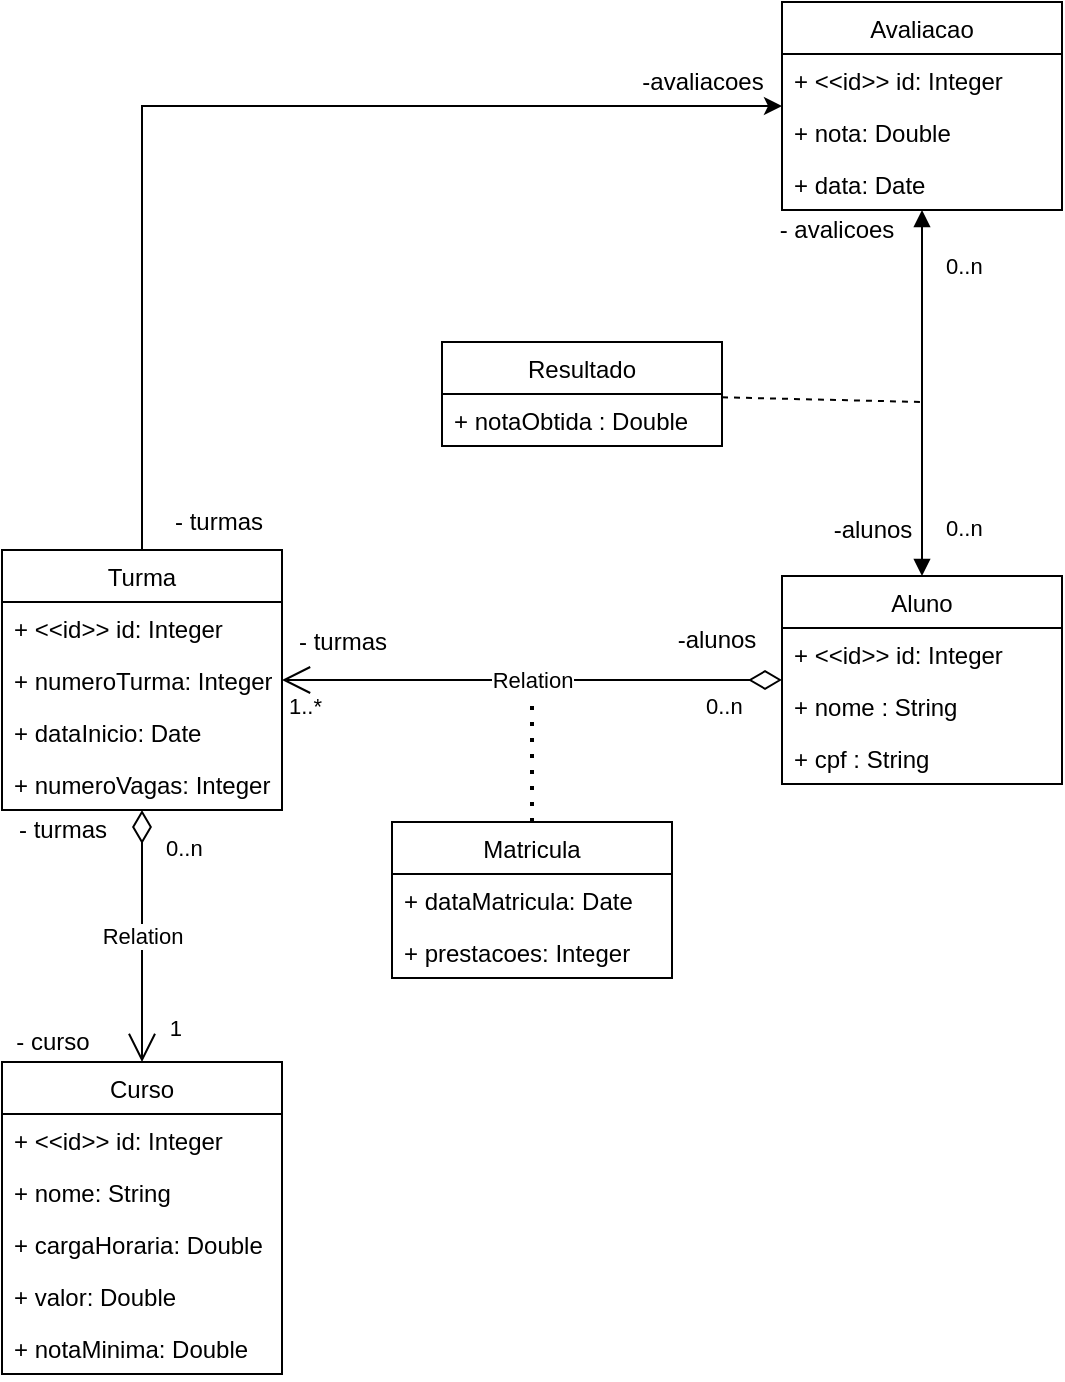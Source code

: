 <mxfile version="14.5.10" type="github">
  <diagram id="YlzIefvgV0XutIOVZNIP" name="Page-1">
    <mxGraphModel dx="1374" dy="772" grid="1" gridSize="10" guides="1" tooltips="1" connect="1" arrows="1" fold="1" page="1" pageScale="1" pageWidth="827" pageHeight="1169" math="0" shadow="0">
      <root>
        <mxCell id="0" />
        <mxCell id="1" parent="0" />
        <mxCell id="z9FZD0dVRl34MNWvtTp8-1" value="Curso" style="swimlane;fontStyle=0;childLayout=stackLayout;horizontal=1;startSize=26;fillColor=none;horizontalStack=0;resizeParent=1;resizeParentMax=0;resizeLast=0;collapsible=1;marginBottom=0;" vertex="1" parent="1">
          <mxGeometry x="270" y="560" width="140" height="156" as="geometry">
            <mxRectangle x="270" y="340" width="60" height="26" as="alternateBounds" />
          </mxGeometry>
        </mxCell>
        <mxCell id="z9FZD0dVRl34MNWvtTp8-2" value="+ &lt;&lt;id&gt;&gt; id: Integer" style="text;strokeColor=none;fillColor=none;align=left;verticalAlign=top;spacingLeft=4;spacingRight=4;overflow=hidden;rotatable=0;points=[[0,0.5],[1,0.5]];portConstraint=eastwest;" vertex="1" parent="z9FZD0dVRl34MNWvtTp8-1">
          <mxGeometry y="26" width="140" height="26" as="geometry" />
        </mxCell>
        <mxCell id="z9FZD0dVRl34MNWvtTp8-3" value="+ nome: String" style="text;strokeColor=none;fillColor=none;align=left;verticalAlign=top;spacingLeft=4;spacingRight=4;overflow=hidden;rotatable=0;points=[[0,0.5],[1,0.5]];portConstraint=eastwest;" vertex="1" parent="z9FZD0dVRl34MNWvtTp8-1">
          <mxGeometry y="52" width="140" height="26" as="geometry" />
        </mxCell>
        <mxCell id="z9FZD0dVRl34MNWvtTp8-4" value="+ cargaHoraria: Double" style="text;strokeColor=none;fillColor=none;align=left;verticalAlign=top;spacingLeft=4;spacingRight=4;overflow=hidden;rotatable=0;points=[[0,0.5],[1,0.5]];portConstraint=eastwest;" vertex="1" parent="z9FZD0dVRl34MNWvtTp8-1">
          <mxGeometry y="78" width="140" height="26" as="geometry" />
        </mxCell>
        <mxCell id="z9FZD0dVRl34MNWvtTp8-5" value="+ valor: Double" style="text;strokeColor=none;fillColor=none;align=left;verticalAlign=top;spacingLeft=4;spacingRight=4;overflow=hidden;rotatable=0;points=[[0,0.5],[1,0.5]];portConstraint=eastwest;" vertex="1" parent="z9FZD0dVRl34MNWvtTp8-1">
          <mxGeometry y="104" width="140" height="26" as="geometry" />
        </mxCell>
        <mxCell id="z9FZD0dVRl34MNWvtTp8-6" value="+ notaMinima: Double" style="text;strokeColor=none;fillColor=none;align=left;verticalAlign=top;spacingLeft=4;spacingRight=4;overflow=hidden;rotatable=0;points=[[0,0.5],[1,0.5]];portConstraint=eastwest;" vertex="1" parent="z9FZD0dVRl34MNWvtTp8-1">
          <mxGeometry y="130" width="140" height="26" as="geometry" />
        </mxCell>
        <mxCell id="z9FZD0dVRl34MNWvtTp8-7" style="edgeStyle=orthogonalEdgeStyle;rounded=0;orthogonalLoop=1;jettySize=auto;html=1;" edge="1" parent="1" source="z9FZD0dVRl34MNWvtTp8-8" target="z9FZD0dVRl34MNWvtTp8-28">
          <mxGeometry relative="1" as="geometry">
            <mxPoint x="300" y="30" as="targetPoint" />
            <Array as="points">
              <mxPoint x="340" y="82" />
            </Array>
          </mxGeometry>
        </mxCell>
        <mxCell id="z9FZD0dVRl34MNWvtTp8-8" value="Turma" style="swimlane;fontStyle=0;childLayout=stackLayout;horizontal=1;startSize=26;fillColor=none;horizontalStack=0;resizeParent=1;resizeParentMax=0;resizeLast=0;collapsible=1;marginBottom=0;" vertex="1" parent="1">
          <mxGeometry x="270" y="304" width="140" height="130" as="geometry">
            <mxRectangle x="270" y="340" width="60" height="26" as="alternateBounds" />
          </mxGeometry>
        </mxCell>
        <mxCell id="z9FZD0dVRl34MNWvtTp8-9" value="+ &lt;&lt;id&gt;&gt; id: Integer" style="text;strokeColor=none;fillColor=none;align=left;verticalAlign=top;spacingLeft=4;spacingRight=4;overflow=hidden;rotatable=0;points=[[0,0.5],[1,0.5]];portConstraint=eastwest;" vertex="1" parent="z9FZD0dVRl34MNWvtTp8-8">
          <mxGeometry y="26" width="140" height="26" as="geometry" />
        </mxCell>
        <mxCell id="z9FZD0dVRl34MNWvtTp8-10" value="+ numeroTurma: Integer" style="text;strokeColor=none;fillColor=none;align=left;verticalAlign=top;spacingLeft=4;spacingRight=4;overflow=hidden;rotatable=0;points=[[0,0.5],[1,0.5]];portConstraint=eastwest;" vertex="1" parent="z9FZD0dVRl34MNWvtTp8-8">
          <mxGeometry y="52" width="140" height="26" as="geometry" />
        </mxCell>
        <mxCell id="z9FZD0dVRl34MNWvtTp8-11" value="+ dataInicio: Date" style="text;strokeColor=none;fillColor=none;align=left;verticalAlign=top;spacingLeft=4;spacingRight=4;overflow=hidden;rotatable=0;points=[[0,0.5],[1,0.5]];portConstraint=eastwest;" vertex="1" parent="z9FZD0dVRl34MNWvtTp8-8">
          <mxGeometry y="78" width="140" height="26" as="geometry" />
        </mxCell>
        <mxCell id="z9FZD0dVRl34MNWvtTp8-12" value="+ numeroVagas: Integer" style="text;strokeColor=none;fillColor=none;align=left;verticalAlign=top;spacingLeft=4;spacingRight=4;overflow=hidden;rotatable=0;points=[[0,0.5],[1,0.5]];portConstraint=eastwest;" vertex="1" parent="z9FZD0dVRl34MNWvtTp8-8">
          <mxGeometry y="104" width="140" height="26" as="geometry" />
        </mxCell>
        <mxCell id="z9FZD0dVRl34MNWvtTp8-13" value="" style="endArrow=none;dashed=1;html=1;dashPattern=1 3;strokeWidth=2;" edge="1" parent="1" source="z9FZD0dVRl34MNWvtTp8-14">
          <mxGeometry width="50" height="50" relative="1" as="geometry">
            <mxPoint x="535" y="470" as="sourcePoint" />
            <mxPoint x="535" y="370" as="targetPoint" />
          </mxGeometry>
        </mxCell>
        <mxCell id="z9FZD0dVRl34MNWvtTp8-14" value="Matricula" style="swimlane;fontStyle=0;childLayout=stackLayout;horizontal=1;startSize=26;fillColor=none;horizontalStack=0;resizeParent=1;resizeParentMax=0;resizeLast=0;collapsible=1;marginBottom=0;" vertex="1" parent="1">
          <mxGeometry x="465" y="440" width="140" height="78" as="geometry" />
        </mxCell>
        <mxCell id="z9FZD0dVRl34MNWvtTp8-15" value="+ dataMatricula: Date" style="text;strokeColor=none;fillColor=none;align=left;verticalAlign=top;spacingLeft=4;spacingRight=4;overflow=hidden;rotatable=0;points=[[0,0.5],[1,0.5]];portConstraint=eastwest;" vertex="1" parent="z9FZD0dVRl34MNWvtTp8-14">
          <mxGeometry y="26" width="140" height="26" as="geometry" />
        </mxCell>
        <mxCell id="z9FZD0dVRl34MNWvtTp8-16" value="+ prestacoes: Integer" style="text;strokeColor=none;fillColor=none;align=left;verticalAlign=top;spacingLeft=4;spacingRight=4;overflow=hidden;rotatable=0;points=[[0,0.5],[1,0.5]];portConstraint=eastwest;" vertex="1" parent="z9FZD0dVRl34MNWvtTp8-14">
          <mxGeometry y="52" width="140" height="26" as="geometry" />
        </mxCell>
        <mxCell id="z9FZD0dVRl34MNWvtTp8-17" value="Relation" style="endArrow=open;html=1;endSize=12;startArrow=diamondThin;startSize=14;startFill=0;edgeStyle=orthogonalEdgeStyle;" edge="1" parent="1" source="z9FZD0dVRl34MNWvtTp8-21" target="z9FZD0dVRl34MNWvtTp8-8">
          <mxGeometry relative="1" as="geometry">
            <mxPoint x="605" y="368.71" as="sourcePoint" />
            <mxPoint x="435" y="368.71" as="targetPoint" />
          </mxGeometry>
        </mxCell>
        <mxCell id="z9FZD0dVRl34MNWvtTp8-18" value="0..n" style="edgeLabel;resizable=0;html=1;align=left;verticalAlign=top;" connectable="0" vertex="1" parent="z9FZD0dVRl34MNWvtTp8-17">
          <mxGeometry x="-1" relative="1" as="geometry">
            <mxPoint x="-40" as="offset" />
          </mxGeometry>
        </mxCell>
        <mxCell id="z9FZD0dVRl34MNWvtTp8-19" value="1..*" style="edgeLabel;resizable=0;html=1;align=right;verticalAlign=top;" connectable="0" vertex="1" parent="z9FZD0dVRl34MNWvtTp8-17">
          <mxGeometry x="1" relative="1" as="geometry">
            <mxPoint x="20" as="offset" />
          </mxGeometry>
        </mxCell>
        <mxCell id="z9FZD0dVRl34MNWvtTp8-20" value="-alunos" style="text;html=1;align=center;verticalAlign=middle;resizable=0;points=[];autosize=1;strokeColor=none;" vertex="1" parent="1">
          <mxGeometry x="680" y="284" width="50" height="20" as="geometry" />
        </mxCell>
        <mxCell id="z9FZD0dVRl34MNWvtTp8-21" value="Aluno" style="swimlane;fontStyle=0;childLayout=stackLayout;horizontal=1;startSize=26;fillColor=none;horizontalStack=0;resizeParent=1;resizeParentMax=0;resizeLast=0;collapsible=1;marginBottom=0;" vertex="1" parent="1">
          <mxGeometry x="660" y="317" width="140" height="104" as="geometry" />
        </mxCell>
        <mxCell id="z9FZD0dVRl34MNWvtTp8-22" value="+ &lt;&lt;id&gt;&gt; id: Integer" style="text;strokeColor=none;fillColor=none;align=left;verticalAlign=top;spacingLeft=4;spacingRight=4;overflow=hidden;rotatable=0;points=[[0,0.5],[1,0.5]];portConstraint=eastwest;" vertex="1" parent="z9FZD0dVRl34MNWvtTp8-21">
          <mxGeometry y="26" width="140" height="26" as="geometry" />
        </mxCell>
        <mxCell id="z9FZD0dVRl34MNWvtTp8-23" value="+ nome : String" style="text;strokeColor=none;fillColor=none;align=left;verticalAlign=top;spacingLeft=4;spacingRight=4;overflow=hidden;rotatable=0;points=[[0,0.5],[1,0.5]];portConstraint=eastwest;" vertex="1" parent="z9FZD0dVRl34MNWvtTp8-21">
          <mxGeometry y="52" width="140" height="26" as="geometry" />
        </mxCell>
        <mxCell id="z9FZD0dVRl34MNWvtTp8-24" value="+ cpf : String" style="text;strokeColor=none;fillColor=none;align=left;verticalAlign=top;spacingLeft=4;spacingRight=4;overflow=hidden;rotatable=0;points=[[0,0.5],[1,0.5]];portConstraint=eastwest;" vertex="1" parent="z9FZD0dVRl34MNWvtTp8-21">
          <mxGeometry y="78" width="140" height="26" as="geometry" />
        </mxCell>
        <mxCell id="z9FZD0dVRl34MNWvtTp8-25" value="Relation" style="endArrow=open;html=1;endSize=12;startArrow=diamondThin;startSize=14;startFill=0;edgeStyle=orthogonalEdgeStyle;" edge="1" parent="1" source="z9FZD0dVRl34MNWvtTp8-8" target="z9FZD0dVRl34MNWvtTp8-1">
          <mxGeometry relative="1" as="geometry">
            <mxPoint x="450" y="200" as="sourcePoint" />
            <mxPoint x="610" y="40" as="targetPoint" />
          </mxGeometry>
        </mxCell>
        <mxCell id="z9FZD0dVRl34MNWvtTp8-26" value="0..n" style="edgeLabel;resizable=0;html=1;align=left;verticalAlign=top;" connectable="0" vertex="1" parent="z9FZD0dVRl34MNWvtTp8-25">
          <mxGeometry x="-1" relative="1" as="geometry">
            <mxPoint x="10" y="6" as="offset" />
          </mxGeometry>
        </mxCell>
        <mxCell id="z9FZD0dVRl34MNWvtTp8-27" value="1" style="edgeLabel;resizable=0;html=1;align=right;verticalAlign=top;" connectable="0" vertex="1" parent="z9FZD0dVRl34MNWvtTp8-25">
          <mxGeometry x="1" relative="1" as="geometry">
            <mxPoint x="20" y="-30" as="offset" />
          </mxGeometry>
        </mxCell>
        <mxCell id="z9FZD0dVRl34MNWvtTp8-28" value="Avaliacao" style="swimlane;fontStyle=0;childLayout=stackLayout;horizontal=1;startSize=26;fillColor=none;horizontalStack=0;resizeParent=1;resizeParentMax=0;resizeLast=0;collapsible=1;marginBottom=0;" vertex="1" parent="1">
          <mxGeometry x="660" y="30" width="140" height="104" as="geometry" />
        </mxCell>
        <mxCell id="z9FZD0dVRl34MNWvtTp8-29" value="+ &lt;&lt;id&gt;&gt; id: Integer" style="text;strokeColor=none;fillColor=none;align=left;verticalAlign=top;spacingLeft=4;spacingRight=4;overflow=hidden;rotatable=0;points=[[0,0.5],[1,0.5]];portConstraint=eastwest;" vertex="1" parent="z9FZD0dVRl34MNWvtTp8-28">
          <mxGeometry y="26" width="140" height="26" as="geometry" />
        </mxCell>
        <mxCell id="z9FZD0dVRl34MNWvtTp8-30" value="+ nota: Double" style="text;strokeColor=none;fillColor=none;align=left;verticalAlign=top;spacingLeft=4;spacingRight=4;overflow=hidden;rotatable=0;points=[[0,0.5],[1,0.5]];portConstraint=eastwest;" vertex="1" parent="z9FZD0dVRl34MNWvtTp8-28">
          <mxGeometry y="52" width="140" height="26" as="geometry" />
        </mxCell>
        <mxCell id="z9FZD0dVRl34MNWvtTp8-31" value="+ data: Date" style="text;strokeColor=none;fillColor=none;align=left;verticalAlign=top;spacingLeft=4;spacingRight=4;overflow=hidden;rotatable=0;points=[[0,0.5],[1,0.5]];portConstraint=eastwest;" vertex="1" parent="z9FZD0dVRl34MNWvtTp8-28">
          <mxGeometry y="78" width="140" height="26" as="geometry" />
        </mxCell>
        <mxCell id="z9FZD0dVRl34MNWvtTp8-32" value="" style="endArrow=block;startArrow=block;endFill=1;startFill=1;html=1;" edge="1" parent="1" source="z9FZD0dVRl34MNWvtTp8-28" target="z9FZD0dVRl34MNWvtTp8-21">
          <mxGeometry width="160" relative="1" as="geometry">
            <mxPoint x="660" y="200" as="sourcePoint" />
            <mxPoint x="820" y="200" as="targetPoint" />
          </mxGeometry>
        </mxCell>
        <mxCell id="z9FZD0dVRl34MNWvtTp8-33" value="0..n" style="edgeLabel;resizable=0;html=1;align=left;verticalAlign=top;" connectable="0" vertex="1" parent="1">
          <mxGeometry x="740" y="280.0" as="geometry" />
        </mxCell>
        <mxCell id="z9FZD0dVRl34MNWvtTp8-34" value="0..n" style="edgeLabel;resizable=0;html=1;align=left;verticalAlign=top;" connectable="0" vertex="1" parent="1">
          <mxGeometry x="740" y="150.0" as="geometry">
            <mxPoint y="-1" as="offset" />
          </mxGeometry>
        </mxCell>
        <mxCell id="z9FZD0dVRl34MNWvtTp8-35" value="" style="endArrow=none;dashed=1;html=1;" edge="1" parent="1" source="z9FZD0dVRl34MNWvtTp8-36">
          <mxGeometry width="50" height="50" relative="1" as="geometry">
            <mxPoint x="600" y="230" as="sourcePoint" />
            <mxPoint x="730" y="230" as="targetPoint" />
          </mxGeometry>
        </mxCell>
        <mxCell id="z9FZD0dVRl34MNWvtTp8-36" value="Resultado" style="swimlane;fontStyle=0;childLayout=stackLayout;horizontal=1;startSize=26;fillColor=none;horizontalStack=0;resizeParent=1;resizeParentMax=0;resizeLast=0;collapsible=1;marginBottom=0;" vertex="1" parent="1">
          <mxGeometry x="490" y="200" width="140" height="52" as="geometry" />
        </mxCell>
        <mxCell id="z9FZD0dVRl34MNWvtTp8-37" value="+ notaObtida : Double" style="text;strokeColor=none;fillColor=none;align=left;verticalAlign=top;spacingLeft=4;spacingRight=4;overflow=hidden;rotatable=0;points=[[0,0.5],[1,0.5]];portConstraint=eastwest;" vertex="1" parent="z9FZD0dVRl34MNWvtTp8-36">
          <mxGeometry y="26" width="140" height="26" as="geometry" />
        </mxCell>
        <mxCell id="z9FZD0dVRl34MNWvtTp8-38" value="- avalicoes" style="text;html=1;align=center;verticalAlign=middle;resizable=0;points=[];autosize=1;strokeColor=none;" vertex="1" parent="1">
          <mxGeometry x="652" y="134" width="70" height="20" as="geometry" />
        </mxCell>
        <mxCell id="z9FZD0dVRl34MNWvtTp8-39" value="-alunos" style="text;html=1;align=center;verticalAlign=middle;resizable=0;points=[];autosize=1;strokeColor=none;" vertex="1" parent="1">
          <mxGeometry x="602" y="339" width="50" height="20" as="geometry" />
        </mxCell>
        <mxCell id="z9FZD0dVRl34MNWvtTp8-40" value="- turmas" style="text;html=1;align=center;verticalAlign=middle;resizable=0;points=[];autosize=1;strokeColor=none;" vertex="1" parent="1">
          <mxGeometry x="410" y="340" width="60" height="20" as="geometry" />
        </mxCell>
        <mxCell id="z9FZD0dVRl34MNWvtTp8-41" value="- curso" style="text;html=1;align=center;verticalAlign=middle;resizable=0;points=[];autosize=1;strokeColor=none;" vertex="1" parent="1">
          <mxGeometry x="270" y="540" width="50" height="20" as="geometry" />
        </mxCell>
        <mxCell id="z9FZD0dVRl34MNWvtTp8-42" value="- turmas" style="text;html=1;align=center;verticalAlign=middle;resizable=0;points=[];autosize=1;strokeColor=none;" vertex="1" parent="1">
          <mxGeometry x="270" y="434" width="60" height="20" as="geometry" />
        </mxCell>
        <mxCell id="z9FZD0dVRl34MNWvtTp8-43" value="-avaliacoes" style="text;html=1;align=center;verticalAlign=middle;resizable=0;points=[];autosize=1;strokeColor=none;" vertex="1" parent="1">
          <mxGeometry x="580" y="60" width="80" height="20" as="geometry" />
        </mxCell>
        <mxCell id="z9FZD0dVRl34MNWvtTp8-44" value="- turmas" style="text;html=1;align=center;verticalAlign=middle;resizable=0;points=[];autosize=1;strokeColor=none;" vertex="1" parent="1">
          <mxGeometry x="348" y="280" width="60" height="20" as="geometry" />
        </mxCell>
      </root>
    </mxGraphModel>
  </diagram>
</mxfile>
